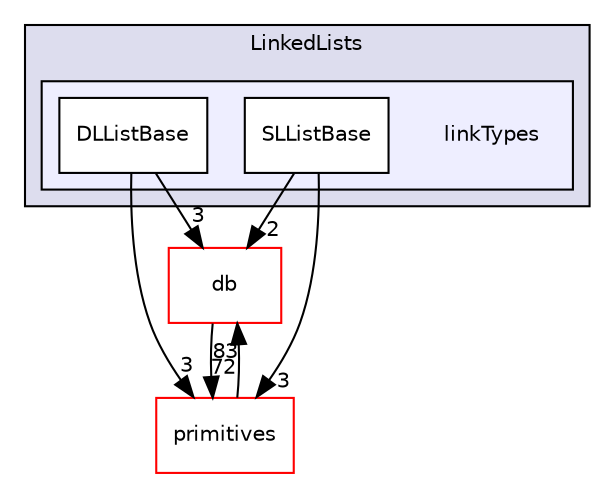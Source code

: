 digraph "src/OpenFOAM/containers/LinkedLists/linkTypes" {
  bgcolor=transparent;
  compound=true
  node [ fontsize="10", fontname="Helvetica"];
  edge [ labelfontsize="10", labelfontname="Helvetica"];
  subgraph clusterdir_1ceeb2d59d8f320bd70a3a0eeca6c137 {
    graph [ bgcolor="#ddddee", pencolor="black", label="LinkedLists" fontname="Helvetica", fontsize="10", URL="dir_1ceeb2d59d8f320bd70a3a0eeca6c137.html"]
  subgraph clusterdir_f5a654e6c94bbb2ec059633496ddb161 {
    graph [ bgcolor="#eeeeff", pencolor="black", label="" URL="dir_f5a654e6c94bbb2ec059633496ddb161.html"];
    dir_f5a654e6c94bbb2ec059633496ddb161 [shape=plaintext label="linkTypes"];
    dir_cf91791345780c2d42dd69c6782b8528 [shape=box label="DLListBase" color="black" fillcolor="white" style="filled" URL="dir_cf91791345780c2d42dd69c6782b8528.html"];
    dir_42062800d578bd6ceafa9aa2a443d5a2 [shape=box label="SLListBase" color="black" fillcolor="white" style="filled" URL="dir_42062800d578bd6ceafa9aa2a443d5a2.html"];
  }
  }
  dir_63c634f7a7cfd679ac26c67fb30fc32f [shape=box label="db" color="red" URL="dir_63c634f7a7cfd679ac26c67fb30fc32f.html"];
  dir_3e50f45338116b169052b428016851aa [shape=box label="primitives" color="red" URL="dir_3e50f45338116b169052b428016851aa.html"];
  dir_cf91791345780c2d42dd69c6782b8528->dir_63c634f7a7cfd679ac26c67fb30fc32f [headlabel="3", labeldistance=1.5 headhref="dir_001929_001952.html"];
  dir_cf91791345780c2d42dd69c6782b8528->dir_3e50f45338116b169052b428016851aa [headlabel="3", labeldistance=1.5 headhref="dir_001929_002324.html"];
  dir_63c634f7a7cfd679ac26c67fb30fc32f->dir_3e50f45338116b169052b428016851aa [headlabel="72", labeldistance=1.5 headhref="dir_001952_002324.html"];
  dir_3e50f45338116b169052b428016851aa->dir_63c634f7a7cfd679ac26c67fb30fc32f [headlabel="83", labeldistance=1.5 headhref="dir_002324_001952.html"];
  dir_42062800d578bd6ceafa9aa2a443d5a2->dir_63c634f7a7cfd679ac26c67fb30fc32f [headlabel="2", labeldistance=1.5 headhref="dir_001930_001952.html"];
  dir_42062800d578bd6ceafa9aa2a443d5a2->dir_3e50f45338116b169052b428016851aa [headlabel="3", labeldistance=1.5 headhref="dir_001930_002324.html"];
}
